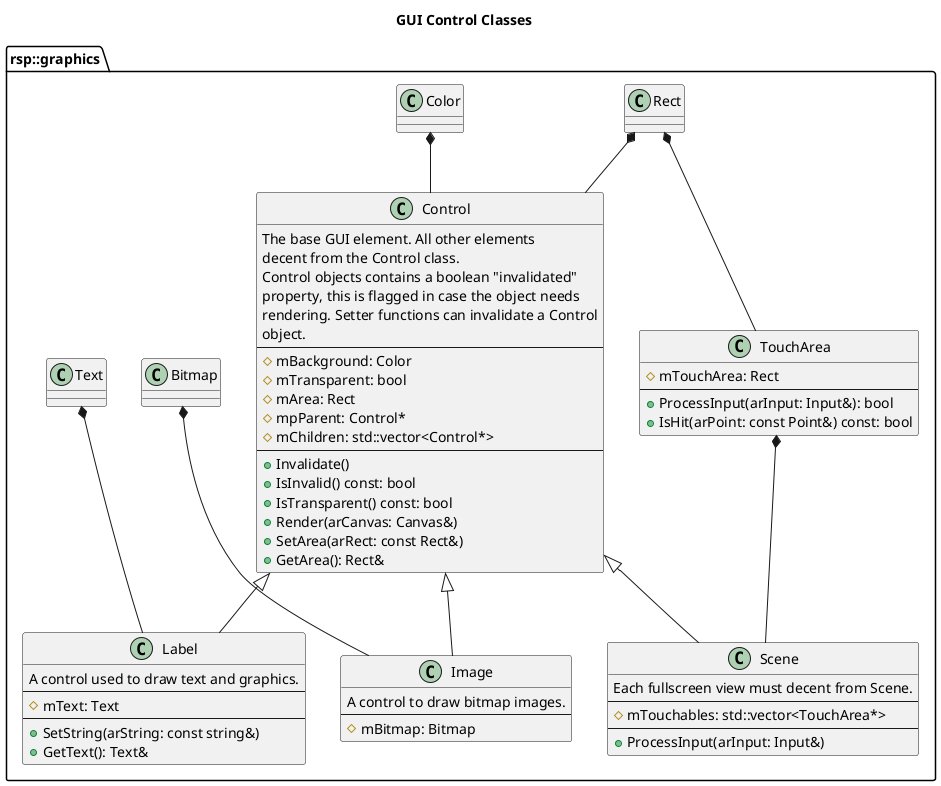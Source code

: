 @startuml


title GUI Control Classes

namespace rsp::graphics {

class Control {
    The base GUI element. All other elements
    decent from the Control class.
    Control objects contains a boolean "invalidated"
    property, this is flagged in case the object needs
    rendering. Setter functions can invalidate a Control
    object.
    --
    #mBackground: Color
    #mTransparent: bool
    #mArea: Rect
    #mpParent: Control*
    #mChildren: std::vector<Control*>
    --
    +Invalidate()
    +IsInvalid() const: bool
    +IsTransparent() const: bool
    +Render(arCanvas: Canvas&)
    +SetArea(arRect: const Rect&)
    +GetArea(): Rect&
}
Color *-- Control
Rect *-- Control

class Scene {
    Each fullscreen view must decent from Scene.
    --
    #mTouchables: std::vector<TouchArea*>
    --
    +ProcessInput(arInput: Input&)
}
Control <|-- Scene 

class Image {
    A control to draw bitmap images.
    --
    #mBitmap: Bitmap
}
Control <|-- Image
Bitmap *-- Image

class Label {
    A control used to draw text and graphics.
    --
    #mText: Text
    --
    +SetString(arString: const string&)
    +GetText(): Text&
}
Control <|-- Label
Text *-- Label

class TouchArea {
    #mTouchArea: Rect
    --
    +ProcessInput(arInput: Input&): bool
    +IsHit(arPoint: const Point&) const: bool
}
Rect *-- TouchArea
TouchArea *-- Scene

}

@enduml
